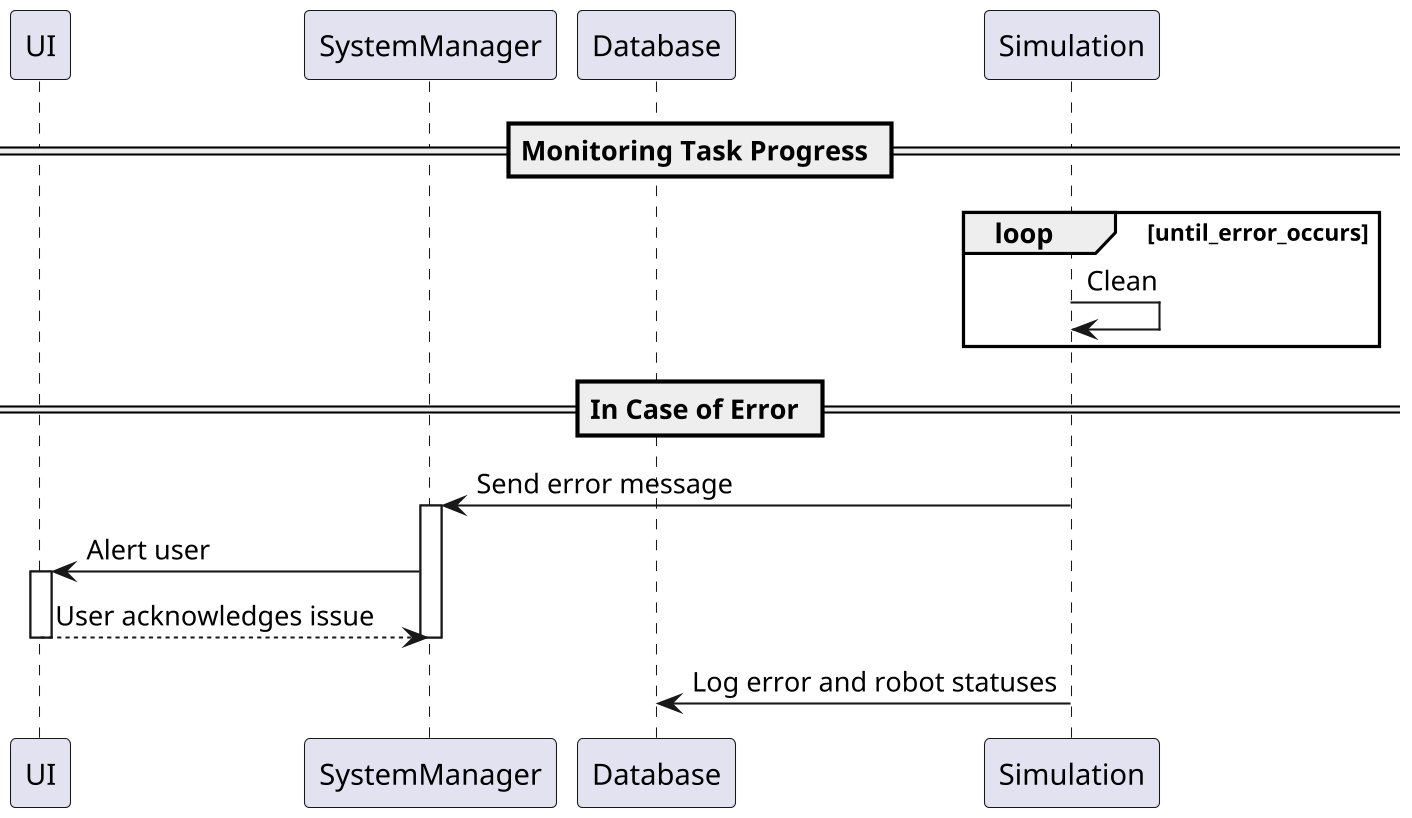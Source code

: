 @startuml SendingAlerts
skinparam dpi 200
skinparam DefaultFontName Inconsolata

' Declare participants 
participant UI
participant SystemManager
participant Database
participant Simulation

== Monitoring Task Progress ==

' Loop continuously checking the status of the clean (active, not active)
loop until_error_occurs
    Simulation -> Simulation: Clean
end

== In Case of Error ==

' Error is handled by pausing robot, alerting user, and logging error/statuses in database
Simulation -> SystemManager : Send error message
activate SystemManager
SystemManager -> UI : Alert user
activate UI
return User acknowledges issue
deactivate UI
deactivate SystemManager

Simulation -> Database : Log error and robot statuses


@enduml
